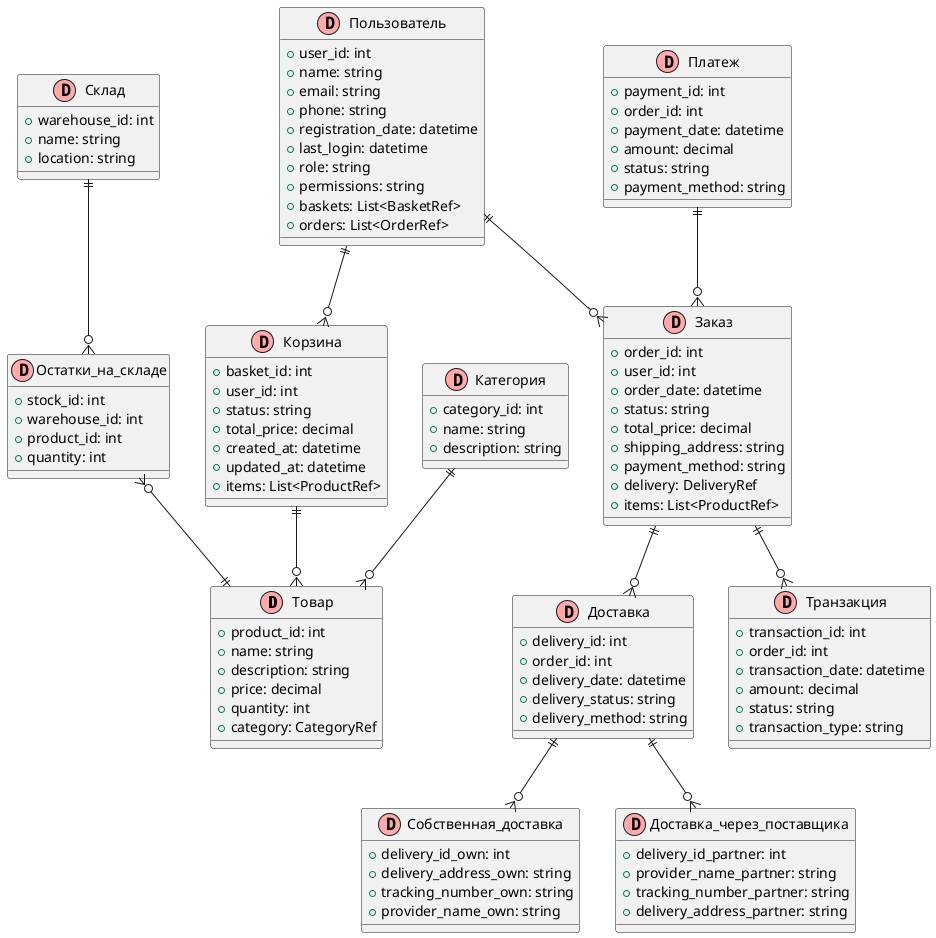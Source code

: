 @startuml
!define Document(name) class name << (D,#FFAAAA) >>
!define Ref <<Ref>> 

Document(Товар) {
  +product_id: int
  +name: string
  +description: string
  +price: decimal
  +quantity: int
  +category: CategoryRef
}

Document(Категория) {
  +category_id: int
  +name: string
  +description: string
}

Document(Корзина) {
  +basket_id: int
  +user_id: int
  +status: string
  +total_price: decimal
  +created_at: datetime
  +updated_at: datetime
  +items: List<ProductRef> 
}

Document(Заказ) {
  +order_id: int
  +user_id: int
  +order_date: datetime
  +status: string
  +total_price: decimal
  +shipping_address: string
  +payment_method: string
  +delivery: DeliveryRef  
  +items: List<ProductRef> 
}

Document(Транзакция) {
  +transaction_id: int
  +order_id: int
  +transaction_date: datetime
  +amount: decimal
  +status: string
  +transaction_type: string
}

Document(Платеж) {
  +payment_id: int
  +order_id: int
  +payment_date: datetime
  +amount: decimal
  +status: string
  +payment_method: string
}

Document(Склад) {
  +warehouse_id: int
  +name: string
  +location: string
}

Document(Остатки_на_складе) {
  +stock_id: int
  +warehouse_id: int
  +product_id: int
  +quantity: int
}

Document(Пользователь) {
  +user_id: int
  +name: string
  +email: string
  +phone: string
  +registration_date: datetime
  +last_login: datetime
  +role: string  
  +permissions: string
  +baskets: List<BasketRef>
  +orders: List<OrderRef> 
}

Document(Доставка) {
  +delivery_id: int
  +order_id: int
  +delivery_date: datetime
  +delivery_status: string 
  +delivery_method: string
}

Document(Собственная_доставка) {
  +delivery_id_own: int
  +delivery_address_own: string
  +tracking_number_own: string
  +provider_name_own: string
}

Document(Доставка_через_поставщика) {
  +delivery_id_partner: int
  +provider_name_partner: string
  +tracking_number_partner: string
  +delivery_address_partner: string
}

Категория ||--o{ Товар
Корзина ||--o{ Товар
Пользователь ||--o{ Корзина
Пользователь ||--o{ Заказ
Заказ ||--o{ Транзакция
Платеж ||--o{ Заказ
Склад ||--o{ Остатки_на_складе
Остатки_на_складе }o--|| Товар
Заказ ||--o{ Доставка
Доставка ||--o{ Собственная_доставка
Доставка ||--o{ Доставка_через_поставщика

@enduml